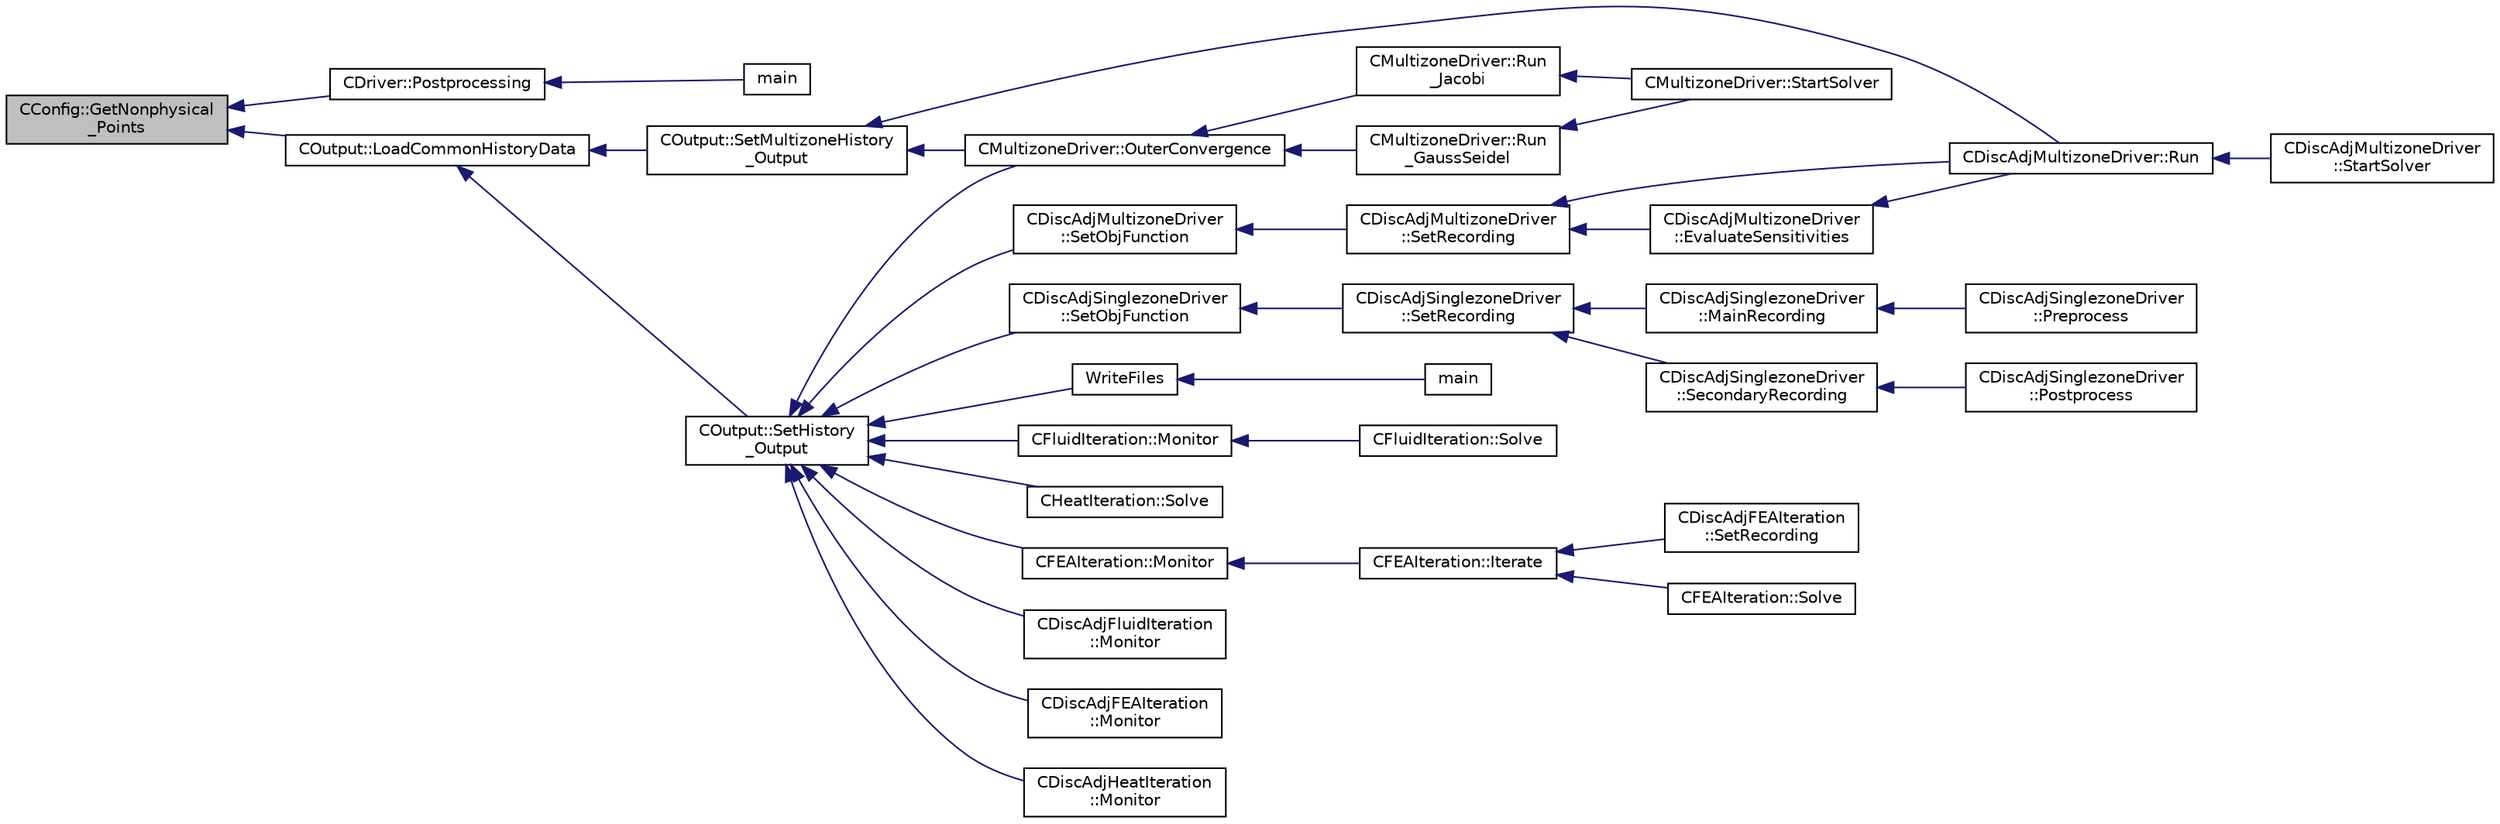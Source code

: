 digraph "CConfig::GetNonphysical_Points"
{
  edge [fontname="Helvetica",fontsize="10",labelfontname="Helvetica",labelfontsize="10"];
  node [fontname="Helvetica",fontsize="10",shape=record];
  rankdir="LR";
  Node9408 [label="CConfig::GetNonphysical\l_Points",height=0.2,width=0.4,color="black", fillcolor="grey75", style="filled", fontcolor="black"];
  Node9408 -> Node9409 [dir="back",color="midnightblue",fontsize="10",style="solid",fontname="Helvetica"];
  Node9409 [label="CDriver::Postprocessing",height=0.2,width=0.4,color="black", fillcolor="white", style="filled",URL="$class_c_driver.html#a6ad9df8d8a8de75033ef296fed39c213",tooltip="Deallocation routine. "];
  Node9409 -> Node9410 [dir="back",color="midnightblue",fontsize="10",style="solid",fontname="Helvetica"];
  Node9410 [label="main",height=0.2,width=0.4,color="black", fillcolor="white", style="filled",URL="$_s_u2___c_f_d_8cpp.html#a0ddf1224851353fc92bfbff6f499fa97"];
  Node9408 -> Node9411 [dir="back",color="midnightblue",fontsize="10",style="solid",fontname="Helvetica"];
  Node9411 [label="COutput::LoadCommonHistoryData",height=0.2,width=0.4,color="black", fillcolor="white", style="filled",URL="$class_c_output.html#aa767bd68c5606524b19f1957b9bf4ce8",tooltip="Load values of the history fields common for all solvers. "];
  Node9411 -> Node9412 [dir="back",color="midnightblue",fontsize="10",style="solid",fontname="Helvetica"];
  Node9412 [label="COutput::SetHistory\l_Output",height=0.2,width=0.4,color="black", fillcolor="white", style="filled",URL="$class_c_output.html#acf84143df1a158647605c980ecae2d7c",tooltip="Collects history data from the solvers, monitors the convergence and writes to screen and history fil..."];
  Node9412 -> Node9413 [dir="back",color="midnightblue",fontsize="10",style="solid",fontname="Helvetica"];
  Node9413 [label="CDiscAdjMultizoneDriver\l::SetObjFunction",height=0.2,width=0.4,color="black", fillcolor="white", style="filled",URL="$class_c_disc_adj_multizone_driver.html#afda203e78a0e4cfde8c3fbb02ef3fd3e",tooltip="Set the objective function. "];
  Node9413 -> Node9414 [dir="back",color="midnightblue",fontsize="10",style="solid",fontname="Helvetica"];
  Node9414 [label="CDiscAdjMultizoneDriver\l::SetRecording",height=0.2,width=0.4,color="black", fillcolor="white", style="filled",URL="$class_c_disc_adj_multizone_driver.html#a441f8669a04147aacab7df463e1dd021",tooltip="Record one iteration of the primal problem within each zone. "];
  Node9414 -> Node9415 [dir="back",color="midnightblue",fontsize="10",style="solid",fontname="Helvetica"];
  Node9415 [label="CDiscAdjMultizoneDriver::Run",height=0.2,width=0.4,color="black", fillcolor="white", style="filled",URL="$class_c_disc_adj_multizone_driver.html#af996aecdb6d20aa4fc81c9b67295abf5",tooltip="[Overload] Run an discrete adjoint update of all solvers within multiple zones. "];
  Node9415 -> Node9416 [dir="back",color="midnightblue",fontsize="10",style="solid",fontname="Helvetica"];
  Node9416 [label="CDiscAdjMultizoneDriver\l::StartSolver",height=0.2,width=0.4,color="black", fillcolor="white", style="filled",URL="$class_c_disc_adj_multizone_driver.html#a75de0a1a482ceeed4301a384f1515092",tooltip="[Overload] Launch the computation for discrete adjoint multizone problems. "];
  Node9414 -> Node9417 [dir="back",color="midnightblue",fontsize="10",style="solid",fontname="Helvetica"];
  Node9417 [label="CDiscAdjMultizoneDriver\l::EvaluateSensitivities",height=0.2,width=0.4,color="black", fillcolor="white", style="filled",URL="$class_c_disc_adj_multizone_driver.html#ac2789097629674cfb7d4de64954024df",tooltip="Evaluate sensitivites for the current adjoint solution and output files. "];
  Node9417 -> Node9415 [dir="back",color="midnightblue",fontsize="10",style="solid",fontname="Helvetica"];
  Node9412 -> Node9418 [dir="back",color="midnightblue",fontsize="10",style="solid",fontname="Helvetica"];
  Node9418 [label="CDiscAdjSinglezoneDriver\l::SetObjFunction",height=0.2,width=0.4,color="black", fillcolor="white", style="filled",URL="$class_c_disc_adj_singlezone_driver.html#aea0513ac808106c6a92be610b3b17a6a",tooltip="Set the objective function. "];
  Node9418 -> Node9419 [dir="back",color="midnightblue",fontsize="10",style="solid",fontname="Helvetica"];
  Node9419 [label="CDiscAdjSinglezoneDriver\l::SetRecording",height=0.2,width=0.4,color="black", fillcolor="white", style="filled",URL="$class_c_disc_adj_singlezone_driver.html#a7e519f0f189a3a102b0630edaaa9d233",tooltip="Record one iteration of a flow iteration in within multiple zones. "];
  Node9419 -> Node9420 [dir="back",color="midnightblue",fontsize="10",style="solid",fontname="Helvetica"];
  Node9420 [label="CDiscAdjSinglezoneDriver\l::MainRecording",height=0.2,width=0.4,color="black", fillcolor="white", style="filled",URL="$class_c_disc_adj_singlezone_driver.html#af4087bc4859a336b67555336d8f28aaf",tooltip="Record the main computational path. "];
  Node9420 -> Node9421 [dir="back",color="midnightblue",fontsize="10",style="solid",fontname="Helvetica"];
  Node9421 [label="CDiscAdjSinglezoneDriver\l::Preprocess",height=0.2,width=0.4,color="black", fillcolor="white", style="filled",URL="$class_c_disc_adj_singlezone_driver.html#a2d0785572312526d0bd695a14dd405f2",tooltip="Preprocess the single-zone iteration. "];
  Node9419 -> Node9422 [dir="back",color="midnightblue",fontsize="10",style="solid",fontname="Helvetica"];
  Node9422 [label="CDiscAdjSinglezoneDriver\l::SecondaryRecording",height=0.2,width=0.4,color="black", fillcolor="white", style="filled",URL="$class_c_disc_adj_singlezone_driver.html#ad328a74dd89ed2e335b22c4bf2b53cb0",tooltip="Record the secondary computational path. "];
  Node9422 -> Node9423 [dir="back",color="midnightblue",fontsize="10",style="solid",fontname="Helvetica"];
  Node9423 [label="CDiscAdjSinglezoneDriver\l::Postprocess",height=0.2,width=0.4,color="black", fillcolor="white", style="filled",URL="$class_c_disc_adj_singlezone_driver.html#af0ac923c07d86674b252c28df9a115da",tooltip="Postprocess the adjoint iteration for ZONE_0. "];
  Node9412 -> Node9424 [dir="back",color="midnightblue",fontsize="10",style="solid",fontname="Helvetica"];
  Node9424 [label="CMultizoneDriver::OuterConvergence",height=0.2,width=0.4,color="black", fillcolor="white", style="filled",URL="$class_c_multizone_driver.html#ae72bb40195e4066bc4be4adfb0df29e9",tooltip="Check the convergence at the outer level. "];
  Node9424 -> Node9425 [dir="back",color="midnightblue",fontsize="10",style="solid",fontname="Helvetica"];
  Node9425 [label="CMultizoneDriver::Run\l_GaussSeidel",height=0.2,width=0.4,color="black", fillcolor="white", style="filled",URL="$class_c_multizone_driver.html#a8036223cdbe0c0d4552f17f6bad9189b",tooltip="Run a Block Gauss-Seidel iteration in all physical zones. "];
  Node9425 -> Node9426 [dir="back",color="midnightblue",fontsize="10",style="solid",fontname="Helvetica"];
  Node9426 [label="CMultizoneDriver::StartSolver",height=0.2,width=0.4,color="black", fillcolor="white", style="filled",URL="$class_c_multizone_driver.html#a03cfc000c383ef0d86d34e1c6aef5ff3",tooltip="[Overload] Launch the computation for multizone problems. "];
  Node9424 -> Node9427 [dir="back",color="midnightblue",fontsize="10",style="solid",fontname="Helvetica"];
  Node9427 [label="CMultizoneDriver::Run\l_Jacobi",height=0.2,width=0.4,color="black", fillcolor="white", style="filled",URL="$class_c_multizone_driver.html#a1bf2824daac5a10e8fb7387676eee338",tooltip="Run a Block-Jacobi iteration in all physical zones. "];
  Node9427 -> Node9426 [dir="back",color="midnightblue",fontsize="10",style="solid",fontname="Helvetica"];
  Node9412 -> Node9428 [dir="back",color="midnightblue",fontsize="10",style="solid",fontname="Helvetica"];
  Node9428 [label="CFluidIteration::Monitor",height=0.2,width=0.4,color="black", fillcolor="white", style="filled",URL="$class_c_fluid_iteration.html#a563192d869a4e82151c0bf6781b4890d",tooltip="Monitors the convergence and other metrics for the fluid system. "];
  Node9428 -> Node9429 [dir="back",color="midnightblue",fontsize="10",style="solid",fontname="Helvetica"];
  Node9429 [label="CFluidIteration::Solve",height=0.2,width=0.4,color="black", fillcolor="white", style="filled",URL="$class_c_fluid_iteration.html#ae22cd342c9c9d2ea5ac3f5103394ff80",tooltip="Iterate the fluid system for a number of Inner_Iter iterations. "];
  Node9412 -> Node9430 [dir="back",color="midnightblue",fontsize="10",style="solid",fontname="Helvetica"];
  Node9430 [label="CHeatIteration::Solve",height=0.2,width=0.4,color="black", fillcolor="white", style="filled",URL="$class_c_heat_iteration.html#ac9bc702cd04ec181d142db04b176e3b1",tooltip="Perform a single iteration of the wave system. "];
  Node9412 -> Node9431 [dir="back",color="midnightblue",fontsize="10",style="solid",fontname="Helvetica"];
  Node9431 [label="CFEAIteration::Monitor",height=0.2,width=0.4,color="black", fillcolor="white", style="filled",URL="$class_c_f_e_a_iteration.html#a7516ed7e4948785514ba831232614f4d",tooltip="Monitors the convergence and other metrics for the FEM system. "];
  Node9431 -> Node9432 [dir="back",color="midnightblue",fontsize="10",style="solid",fontname="Helvetica"];
  Node9432 [label="CFEAIteration::Iterate",height=0.2,width=0.4,color="black", fillcolor="white", style="filled",URL="$class_c_f_e_a_iteration.html#af34a9ca7d54a7b4c31ad4fb1a487a158",tooltip="Perform a single iteration for structural analysis using the Finite Element Method. "];
  Node9432 -> Node9433 [dir="back",color="midnightblue",fontsize="10",style="solid",fontname="Helvetica"];
  Node9433 [label="CFEAIteration::Solve",height=0.2,width=0.4,color="black", fillcolor="white", style="filled",URL="$class_c_f_e_a_iteration.html#a93300b80aae492f8f966c16652e83e08",tooltip="Iterate the structural system for a number of Inner_Iter iterations. "];
  Node9432 -> Node9434 [dir="back",color="midnightblue",fontsize="10",style="solid",fontname="Helvetica"];
  Node9434 [label="CDiscAdjFEAIteration\l::SetRecording",height=0.2,width=0.4,color="black", fillcolor="white", style="filled",URL="$class_c_disc_adj_f_e_a_iteration.html#ad5f0dcb01d13560ce5245301646dc3bd",tooltip="Record a single iteration of the direct FEM system. "];
  Node9412 -> Node9435 [dir="back",color="midnightblue",fontsize="10",style="solid",fontname="Helvetica"];
  Node9435 [label="CDiscAdjFluidIteration\l::Monitor",height=0.2,width=0.4,color="black", fillcolor="white", style="filled",URL="$class_c_disc_adj_fluid_iteration.html#a14cf7549b8fe39e06b8e9dfc8428a312",tooltip="Monitors the convergence and other metrics for the discrete adjoint fluid system. ..."];
  Node9412 -> Node9436 [dir="back",color="midnightblue",fontsize="10",style="solid",fontname="Helvetica"];
  Node9436 [label="CDiscAdjFEAIteration\l::Monitor",height=0.2,width=0.4,color="black", fillcolor="white", style="filled",URL="$class_c_disc_adj_f_e_a_iteration.html#a03edd3ebdc8edac7c0507c8572621f64",tooltip="Monitors the convergence and other metrics for the discrete adjoint mean flow system. "];
  Node9412 -> Node9437 [dir="back",color="midnightblue",fontsize="10",style="solid",fontname="Helvetica"];
  Node9437 [label="CDiscAdjHeatIteration\l::Monitor",height=0.2,width=0.4,color="black", fillcolor="white", style="filled",URL="$class_c_disc_adj_heat_iteration.html#a01381d44508f208bcb608bdf2d4db022",tooltip="Monitors the convergence and other metrics for the discrete adjoint fluid system. ..."];
  Node9412 -> Node9438 [dir="back",color="midnightblue",fontsize="10",style="solid",fontname="Helvetica"];
  Node9438 [label="WriteFiles",height=0.2,width=0.4,color="black", fillcolor="white", style="filled",URL="$_s_u2___s_o_l_8cpp.html#a43305e0af849b318ce139ccf6a164626"];
  Node9438 -> Node9439 [dir="back",color="midnightblue",fontsize="10",style="solid",fontname="Helvetica"];
  Node9439 [label="main",height=0.2,width=0.4,color="black", fillcolor="white", style="filled",URL="$_s_u2___s_o_l_8cpp.html#a0ddf1224851353fc92bfbff6f499fa97"];
  Node9411 -> Node9440 [dir="back",color="midnightblue",fontsize="10",style="solid",fontname="Helvetica"];
  Node9440 [label="COutput::SetMultizoneHistory\l_Output",height=0.2,width=0.4,color="black", fillcolor="white", style="filled",URL="$class_c_output.html#a15b0776bd2ed68b43e3c0bd3b9b56490"];
  Node9440 -> Node9415 [dir="back",color="midnightblue",fontsize="10",style="solid",fontname="Helvetica"];
  Node9440 -> Node9424 [dir="back",color="midnightblue",fontsize="10",style="solid",fontname="Helvetica"];
}
